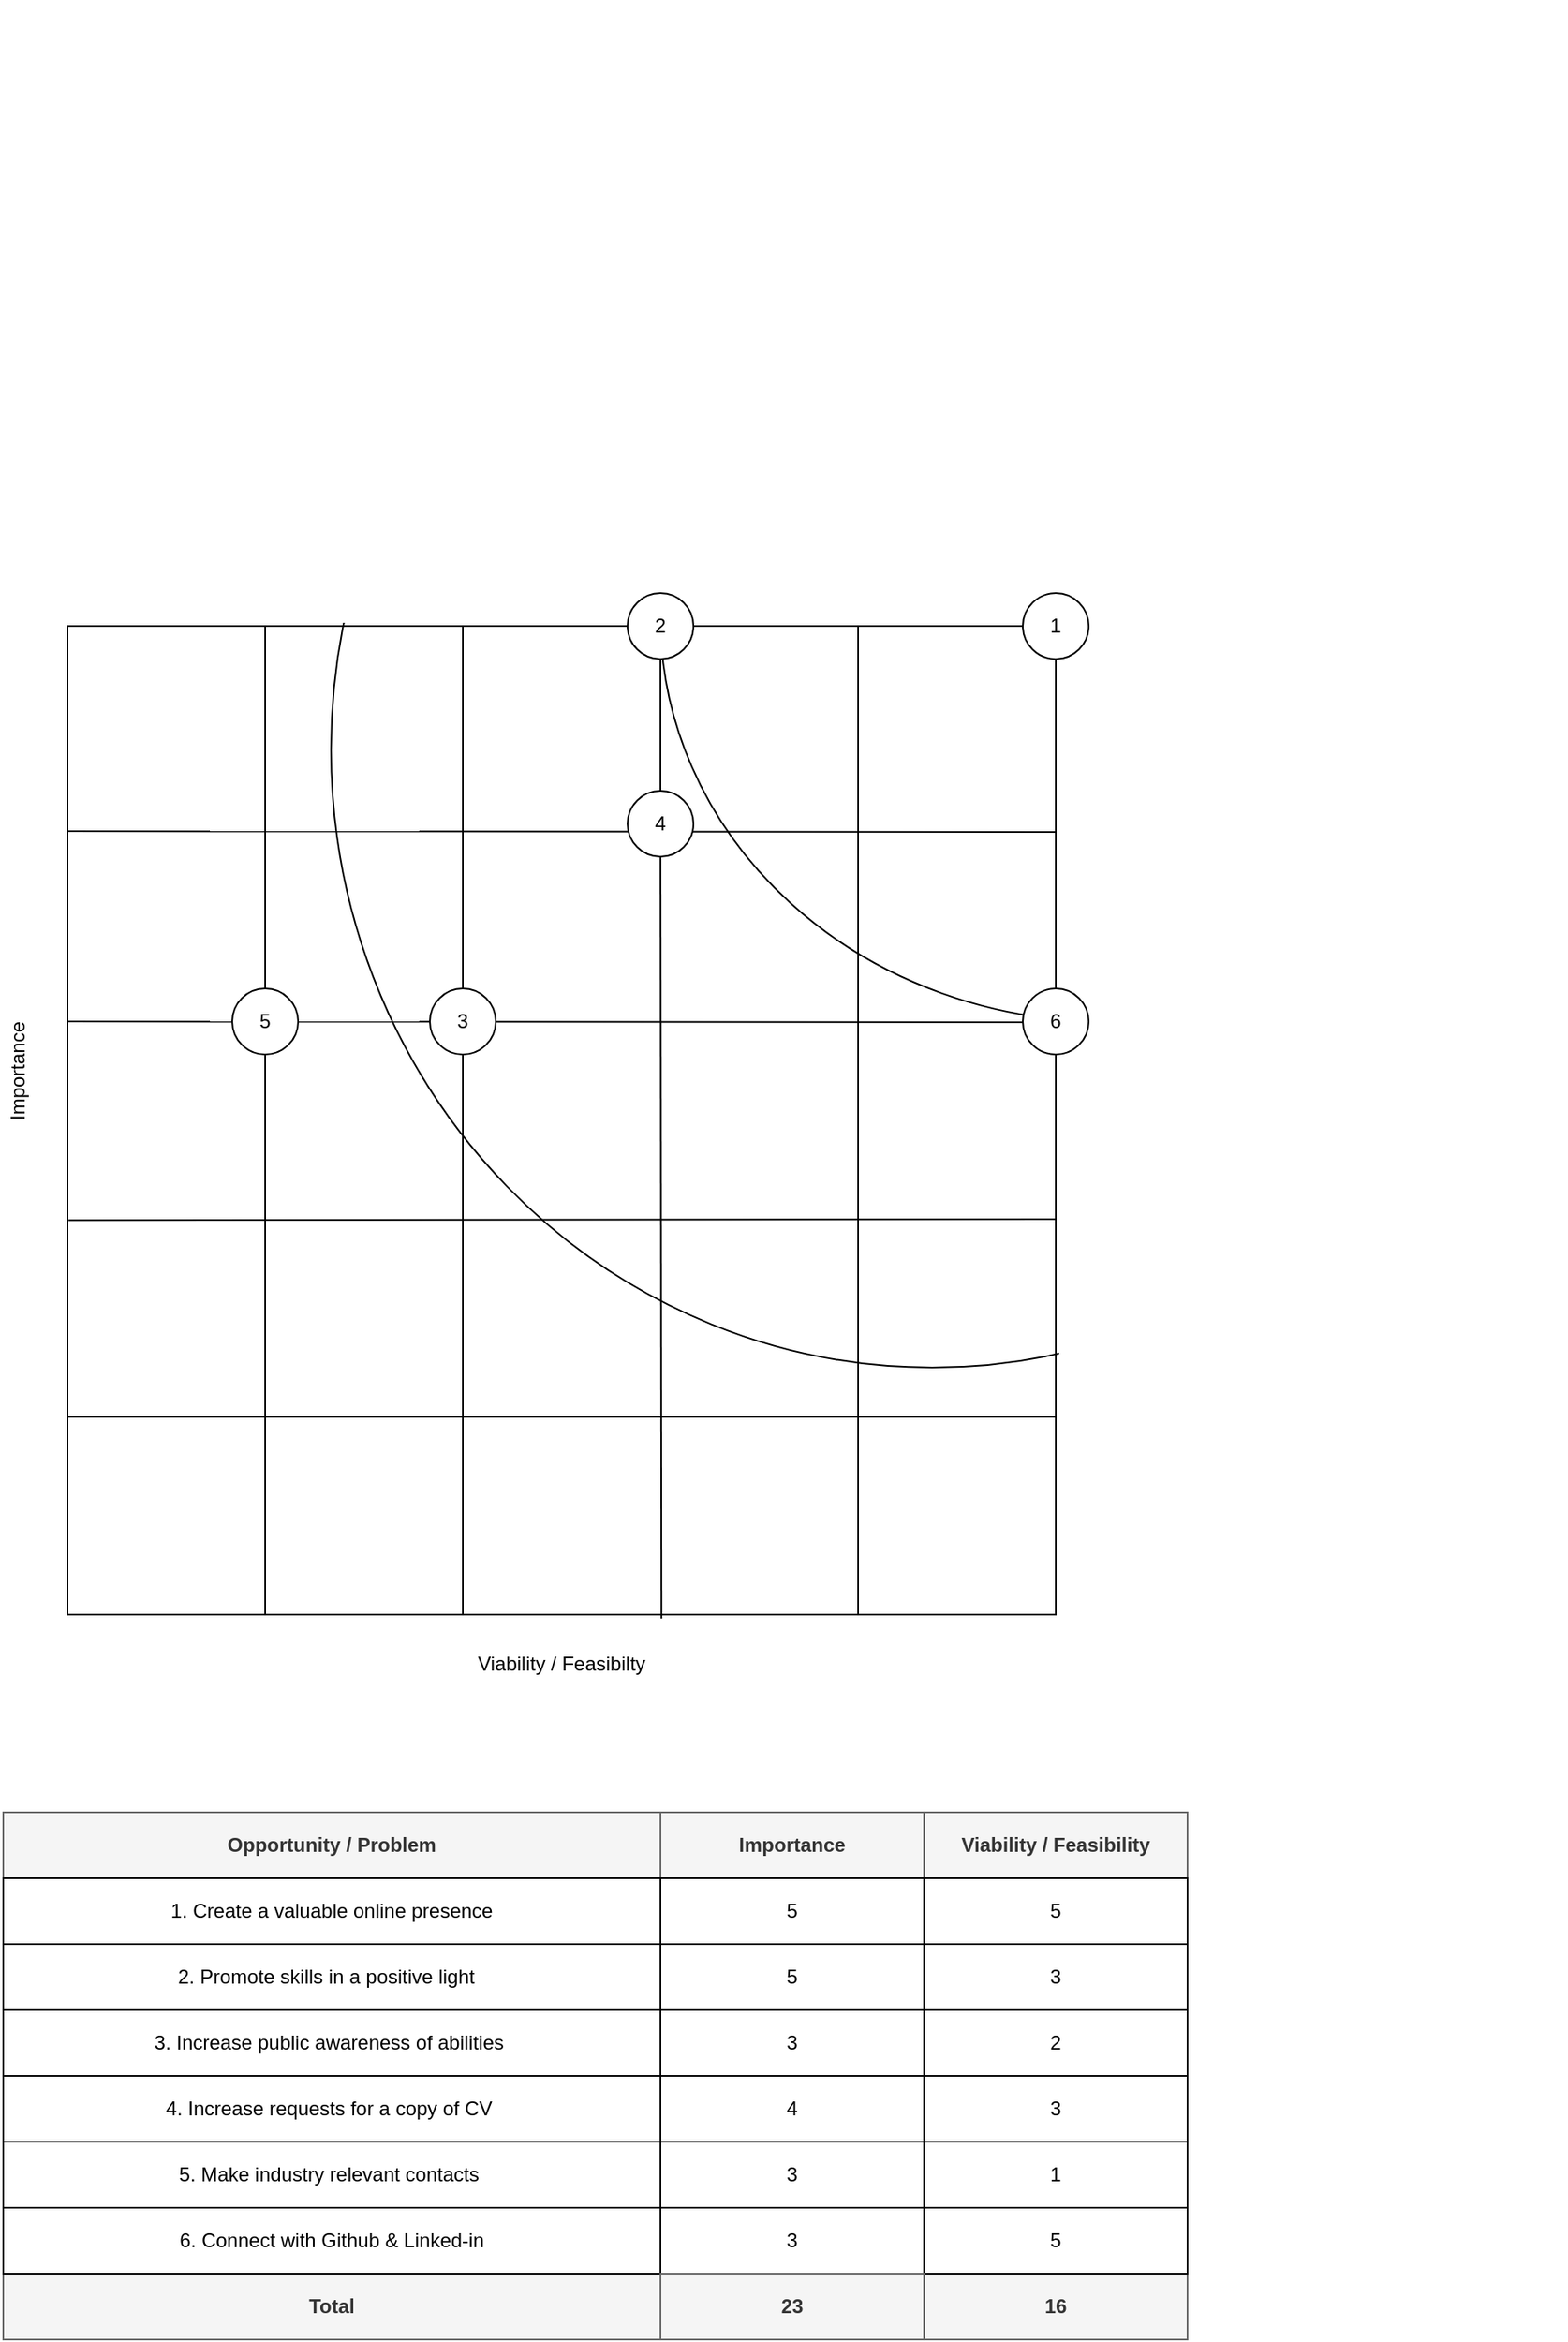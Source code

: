<mxfile version="12.6.5" type="onedrive"><diagram id="hAGprgLeMGOlIWaCatqT" name="Page-1"><mxGraphModel dx="1027" dy="2172" grid="1" gridSize="10" guides="1" tooltips="1" connect="1" arrows="1" fold="1" page="1" pageScale="1" pageWidth="827" pageHeight="1169" math="0" shadow="0"><root><mxCell id="0"/><mxCell id="1" parent="0"/><mxCell id="XtVw0CR1sogBNDMrzsJO-1" value="" style="rounded=0;whiteSpace=wrap;html=1;" parent="1" vertex="1"><mxGeometry x="80" y="40" width="600" height="600" as="geometry"/></mxCell><mxCell id="XtVw0CR1sogBNDMrzsJO-2" value="" style="ellipse;whiteSpace=wrap;html=1;fillColor=none;" parent="1" vertex="1"><mxGeometry x="240" y="-260" width="730" height="750" as="geometry"/></mxCell><mxCell id="XtVw0CR1sogBNDMrzsJO-3" value="" style="ellipse;whiteSpace=wrap;html=1;fillColor=none;" parent="1" vertex="1"><mxGeometry x="440" y="-210" width="540" height="490" as="geometry"/></mxCell><mxCell id="XtVw0CR1sogBNDMrzsJO-4" value="" style="rounded=0;whiteSpace=wrap;html=1;fillColor=#FFFFFF;strokeColor=none;" parent="1" vertex="1"><mxGeometry x="230" y="-280" width="480" height="318" as="geometry"/></mxCell><mxCell id="XtVw0CR1sogBNDMrzsJO-5" value="" style="rounded=0;whiteSpace=wrap;html=1;fillColor=#FFFFFF;strokeColor=none;" parent="1" vertex="1"><mxGeometry x="682" y="-340" width="308" height="980" as="geometry"/></mxCell><mxCell id="XtVw0CR1sogBNDMrzsJO-6" value="Viability / Feasibilty" style="text;html=1;strokeColor=none;fillColor=none;align=center;verticalAlign=middle;whiteSpace=wrap;rounded=0;" parent="1" vertex="1"><mxGeometry x="180" y="660" width="400" height="20" as="geometry"/></mxCell><mxCell id="XtVw0CR1sogBNDMrzsJO-7" value="Importance" style="text;html=1;strokeColor=none;fillColor=none;align=center;verticalAlign=middle;whiteSpace=wrap;rounded=0;rotation=-90;" parent="1" vertex="1"><mxGeometry x="-150" y="300" width="400" height="20" as="geometry"/></mxCell><mxCell id="cOysAd7cXAkviKoUlFKc-4" value="&lt;b&gt;Opportunity / Problem&lt;/b&gt;" style="rounded=0;whiteSpace=wrap;html=1;fillColor=#f5f5f5;strokeColor=#666666;fontColor=#333333;" parent="1" vertex="1"><mxGeometry x="41" y="760" width="399" height="40" as="geometry"/></mxCell><mxCell id="cOysAd7cXAkviKoUlFKc-7" value="1. Create a valuable online presence" style="rounded=0;whiteSpace=wrap;html=1;align=center;" parent="1" vertex="1"><mxGeometry x="41" y="800" width="399" height="40" as="geometry"/></mxCell><mxCell id="cOysAd7cXAkviKoUlFKc-8" value="2. Promote skills in a positive light&amp;nbsp;&amp;nbsp;" style="rounded=0;whiteSpace=wrap;html=1;" parent="1" vertex="1"><mxGeometry x="41" y="840" width="399" height="40" as="geometry"/></mxCell><mxCell id="cOysAd7cXAkviKoUlFKc-9" value="3. Increase public awareness of abilities&amp;nbsp;" style="rounded=0;whiteSpace=wrap;html=1;" parent="1" vertex="1"><mxGeometry x="41" y="880" width="399" height="40" as="geometry"/></mxCell><mxCell id="cOysAd7cXAkviKoUlFKc-10" value="4. Increase requests for a copy of CV&amp;nbsp;" style="rounded=0;whiteSpace=wrap;html=1;" parent="1" vertex="1"><mxGeometry x="41" y="920" width="399" height="40" as="geometry"/></mxCell><mxCell id="cOysAd7cXAkviKoUlFKc-11" value="5. Make industry relevant contacts&amp;nbsp;" style="rounded=0;whiteSpace=wrap;html=1;" parent="1" vertex="1"><mxGeometry x="41" y="960" width="399" height="40" as="geometry"/></mxCell><mxCell id="cOysAd7cXAkviKoUlFKc-12" value="Total" style="rounded=0;whiteSpace=wrap;html=1;fillColor=#f5f5f5;strokeColor=#666666;fontColor=#333333;fontStyle=1" parent="1" vertex="1"><mxGeometry x="41" y="1040" width="399" height="40" as="geometry"/></mxCell><mxCell id="cOysAd7cXAkviKoUlFKc-13" value="&lt;b&gt;Importance&lt;/b&gt;" style="rounded=0;whiteSpace=wrap;html=1;fillColor=#f5f5f5;strokeColor=#666666;fontColor=#333333;" parent="1" vertex="1"><mxGeometry x="440" y="760" width="160" height="40" as="geometry"/></mxCell><mxCell id="cOysAd7cXAkviKoUlFKc-20" value="&lt;b&gt;Viability / Feasibility&lt;/b&gt;" style="rounded=0;whiteSpace=wrap;html=1;fillColor=#f5f5f5;strokeColor=#666666;fontColor=#333333;" parent="1" vertex="1"><mxGeometry x="600" y="760" width="160" height="40" as="geometry"/></mxCell><mxCell id="cOysAd7cXAkviKoUlFKc-28" value="5" style="rounded=0;whiteSpace=wrap;html=1;" parent="1" vertex="1"><mxGeometry x="440" y="800" width="160" height="40" as="geometry"/></mxCell><mxCell id="cOysAd7cXAkviKoUlFKc-29" value="5" style="rounded=0;whiteSpace=wrap;html=1;" parent="1" vertex="1"><mxGeometry x="600" y="800" width="160" height="40" as="geometry"/></mxCell><mxCell id="cOysAd7cXAkviKoUlFKc-30" value="5" style="rounded=0;whiteSpace=wrap;html=1;" parent="1" vertex="1"><mxGeometry x="440" y="840" width="160" height="40" as="geometry"/></mxCell><mxCell id="cOysAd7cXAkviKoUlFKc-31" value="3" style="rounded=0;whiteSpace=wrap;html=1;" parent="1" vertex="1"><mxGeometry x="600" y="840" width="160" height="40" as="geometry"/></mxCell><mxCell id="cOysAd7cXAkviKoUlFKc-32" value="3" style="rounded=0;whiteSpace=wrap;html=1;" parent="1" vertex="1"><mxGeometry x="440" y="880" width="160" height="40" as="geometry"/></mxCell><mxCell id="cOysAd7cXAkviKoUlFKc-33" value="2" style="rounded=0;whiteSpace=wrap;html=1;" parent="1" vertex="1"><mxGeometry x="600" y="880" width="160" height="40" as="geometry"/></mxCell><mxCell id="cOysAd7cXAkviKoUlFKc-34" value="4" style="rounded=0;whiteSpace=wrap;html=1;" parent="1" vertex="1"><mxGeometry x="440" y="920" width="160" height="40" as="geometry"/></mxCell><mxCell id="cOysAd7cXAkviKoUlFKc-35" value="3" style="rounded=0;whiteSpace=wrap;html=1;" parent="1" vertex="1"><mxGeometry x="600" y="920" width="160" height="40" as="geometry"/></mxCell><mxCell id="cOysAd7cXAkviKoUlFKc-36" value="3" style="rounded=0;whiteSpace=wrap;html=1;" parent="1" vertex="1"><mxGeometry x="440" y="960" width="160" height="40" as="geometry"/></mxCell><mxCell id="cOysAd7cXAkviKoUlFKc-37" value="1" style="rounded=0;whiteSpace=wrap;html=1;" parent="1" vertex="1"><mxGeometry x="600" y="960" width="160" height="40" as="geometry"/></mxCell><mxCell id="cOysAd7cXAkviKoUlFKc-38" value="23" style="rounded=0;whiteSpace=wrap;html=1;fillColor=#f5f5f5;strokeColor=#666666;fontColor=#333333;" parent="1" vertex="1"><mxGeometry x="440" y="1040" width="160" height="40" as="geometry"/></mxCell><mxCell id="cOysAd7cXAkviKoUlFKc-39" value="16" style="rounded=0;whiteSpace=wrap;html=1;fillColor=#f5f5f5;strokeColor=#666666;fontColor=#333333;fontStyle=1" parent="1" vertex="1"><mxGeometry x="600" y="1040" width="160" height="40" as="geometry"/></mxCell><mxCell id="gLw_w22Z91e5Dq3EqTE4-1" value="1" style="ellipse;whiteSpace=wrap;html=1;" vertex="1" parent="1"><mxGeometry x="660" y="20" width="40" height="40" as="geometry"/></mxCell><mxCell id="gLw_w22Z91e5Dq3EqTE4-2" value="" style="endArrow=none;html=1;" edge="1" parent="1"><mxGeometry width="50" height="50" relative="1" as="geometry"><mxPoint x="80" y="164.5" as="sourcePoint"/><mxPoint x="680" y="165" as="targetPoint"/></mxGeometry></mxCell><mxCell id="gLw_w22Z91e5Dq3EqTE4-3" value="" style="endArrow=none;html=1;" edge="1" parent="1"><mxGeometry width="50" height="50" relative="1" as="geometry"><mxPoint x="80" y="520" as="sourcePoint"/><mxPoint x="680" y="520" as="targetPoint"/></mxGeometry></mxCell><mxCell id="gLw_w22Z91e5Dq3EqTE4-5" value="" style="endArrow=none;html=1;entryX=0.446;entryY=1.001;entryDx=0;entryDy=0;entryPerimeter=0;" edge="1" parent="1" target="XtVw0CR1sogBNDMrzsJO-3"><mxGeometry width="50" height="50" relative="1" as="geometry"><mxPoint x="80" y="280" as="sourcePoint"/><mxPoint x="763" y="280" as="targetPoint"/></mxGeometry></mxCell><mxCell id="gLw_w22Z91e5Dq3EqTE4-10" value="" style="endArrow=none;html=1;" edge="1" parent="1" source="gLw_w22Z91e5Dq3EqTE4-23"><mxGeometry width="50" height="50" relative="1" as="geometry"><mxPoint x="200" y="640" as="sourcePoint"/><mxPoint x="200" y="40" as="targetPoint"/></mxGeometry></mxCell><mxCell id="gLw_w22Z91e5Dq3EqTE4-11" value="" style="endArrow=none;html=1;" edge="1" parent="1" source="gLw_w22Z91e5Dq3EqTE4-18"><mxGeometry width="50" height="50" relative="1" as="geometry"><mxPoint x="320" y="640" as="sourcePoint"/><mxPoint x="320" y="40" as="targetPoint"/></mxGeometry></mxCell><mxCell id="gLw_w22Z91e5Dq3EqTE4-12" value="" style="endArrow=none;html=1;" edge="1" parent="1"><mxGeometry width="50" height="50" relative="1" as="geometry"><mxPoint x="440" y="40" as="sourcePoint"/><mxPoint x="440" y="40" as="targetPoint"/></mxGeometry></mxCell><mxCell id="gLw_w22Z91e5Dq3EqTE4-13" value="" style="endArrow=none;html=1;" edge="1" parent="1"><mxGeometry width="50" height="50" relative="1" as="geometry"><mxPoint x="560" y="40" as="sourcePoint"/><mxPoint x="560" y="40" as="targetPoint"/></mxGeometry></mxCell><mxCell id="gLw_w22Z91e5Dq3EqTE4-15" value="" style="endArrow=none;html=1;" edge="1" parent="1"><mxGeometry width="50" height="50" relative="1" as="geometry"><mxPoint x="560" y="640" as="sourcePoint"/><mxPoint x="560" y="40" as="targetPoint"/></mxGeometry></mxCell><mxCell id="gLw_w22Z91e5Dq3EqTE4-18" value="3" style="ellipse;whiteSpace=wrap;html=1;" vertex="1" parent="1"><mxGeometry x="300" y="260" width="40" height="40" as="geometry"/></mxCell><mxCell id="gLw_w22Z91e5Dq3EqTE4-19" value="" style="endArrow=none;html=1;" edge="1" parent="1" target="gLw_w22Z91e5Dq3EqTE4-18"><mxGeometry width="50" height="50" relative="1" as="geometry"><mxPoint x="320" y="640" as="sourcePoint"/><mxPoint x="320" y="40" as="targetPoint"/></mxGeometry></mxCell><mxCell id="gLw_w22Z91e5Dq3EqTE4-23" value="5" style="ellipse;whiteSpace=wrap;html=1;" vertex="1" parent="1"><mxGeometry x="180" y="260" width="40" height="40" as="geometry"/></mxCell><mxCell id="gLw_w22Z91e5Dq3EqTE4-26" value="" style="endArrow=none;html=1;" edge="1" parent="1" target="gLw_w22Z91e5Dq3EqTE4-23"><mxGeometry width="50" height="50" relative="1" as="geometry"><mxPoint x="200" y="640" as="sourcePoint"/><mxPoint x="200" y="40" as="targetPoint"/></mxGeometry></mxCell><mxCell id="gLw_w22Z91e5Dq3EqTE4-27" value="6. Connect with Github &amp;amp; Linked-in" style="rounded=0;whiteSpace=wrap;html=1;" vertex="1" parent="1"><mxGeometry x="41" y="1000" width="399" height="40" as="geometry"/></mxCell><mxCell id="gLw_w22Z91e5Dq3EqTE4-28" value="3" style="rounded=0;whiteSpace=wrap;html=1;" vertex="1" parent="1"><mxGeometry x="440" y="1000" width="160" height="40" as="geometry"/></mxCell><mxCell id="gLw_w22Z91e5Dq3EqTE4-29" value="5" style="rounded=0;whiteSpace=wrap;html=1;" vertex="1" parent="1"><mxGeometry x="600" y="1000" width="160" height="40" as="geometry"/></mxCell><mxCell id="gLw_w22Z91e5Dq3EqTE4-34" value="" style="endArrow=none;html=1;" edge="1" parent="1" source="gLw_w22Z91e5Dq3EqTE4-37"><mxGeometry width="50" height="50" relative="1" as="geometry"><mxPoint x="440" y="260" as="sourcePoint"/><mxPoint x="440" y="60" as="targetPoint"/></mxGeometry></mxCell><mxCell id="gLw_w22Z91e5Dq3EqTE4-36" value="" style="endArrow=none;html=1;exitX=0.001;exitY=0.601;exitDx=0;exitDy=0;exitPerimeter=0;" edge="1" parent="1" source="XtVw0CR1sogBNDMrzsJO-1"><mxGeometry width="50" height="50" relative="1" as="geometry"><mxPoint x="340.0" y="400" as="sourcePoint"/><mxPoint x="680" y="400" as="targetPoint"/></mxGeometry></mxCell><mxCell id="gLw_w22Z91e5Dq3EqTE4-37" value="4" style="ellipse;whiteSpace=wrap;html=1;" vertex="1" parent="1"><mxGeometry x="420" y="140" width="40" height="40" as="geometry"/></mxCell><mxCell id="gLw_w22Z91e5Dq3EqTE4-38" value="" style="endArrow=none;html=1;exitX=0.601;exitY=1.004;exitDx=0;exitDy=0;exitPerimeter=0;" edge="1" parent="1" source="XtVw0CR1sogBNDMrzsJO-1" target="gLw_w22Z91e5Dq3EqTE4-37"><mxGeometry width="50" height="50" relative="1" as="geometry"><mxPoint x="440" y="260" as="sourcePoint"/><mxPoint x="440" y="60" as="targetPoint"/></mxGeometry></mxCell><mxCell id="gLw_w22Z91e5Dq3EqTE4-41" value="2" style="ellipse;whiteSpace=wrap;html=1;" vertex="1" parent="1"><mxGeometry x="420" y="20" width="40" height="40" as="geometry"/></mxCell><mxCell id="gLw_w22Z91e5Dq3EqTE4-42" value="6" style="ellipse;whiteSpace=wrap;html=1;" vertex="1" parent="1"><mxGeometry x="660" y="260" width="40" height="40" as="geometry"/></mxCell><mxCell id="gLw_w22Z91e5Dq3EqTE4-44" value="23" style="rounded=0;whiteSpace=wrap;html=1;fillColor=#f5f5f5;strokeColor=#666666;fontColor=#333333;fontStyle=1" vertex="1" parent="1"><mxGeometry x="440" y="1040" width="160" height="40" as="geometry"/></mxCell></root></mxGraphModel></diagram></mxfile>